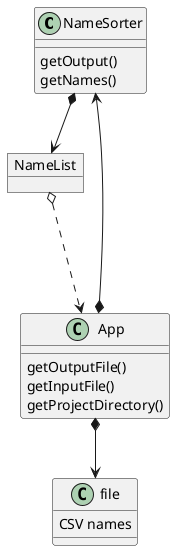@startuml
'https://plantuml.com/class-diagram

class NameSorter {
    getOutput()
    getNames()
}

class file{
    CSV names
}

class App {
    getOutputFile()
    getInputFile()
    getProjectDirectory()
}

object NameList

App *--> file
App *--> NameSorter
NameSorter *--> NameList
NameList o-.-> App



@enduml